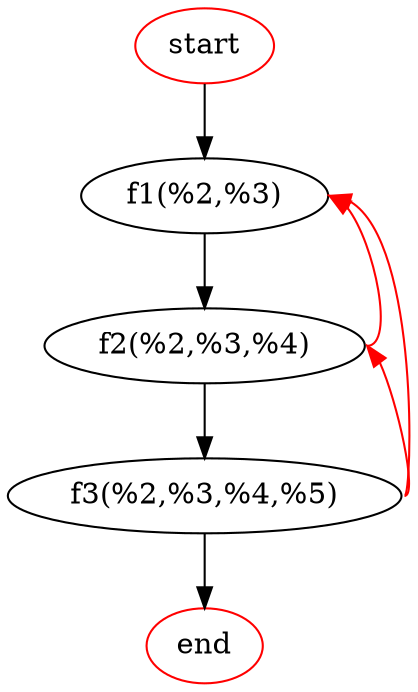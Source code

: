 digraph "foo" {
	start[shape=ellipse, label="start", color=red]
	end[shape=ellipse, label="end", color=red]
	n0[shape=ellipse, label="f1(%2,%3)\n"]
	n1[shape=ellipse, label="f2(%2,%3,%4)\n"]
	n2[shape=ellipse, label="f3(%2,%3,%4,%5)\n"]
	n1:e -> n0:e [color=red]
	n2:e -> n1:e [color=red]
	n2:e -> n0:e [color=red]
	start -> n0 [weight=100]
	n0 -> n1 [weight=100]
	n1 -> n2 [weight=100]
	n2 -> end [weight=100]
}

